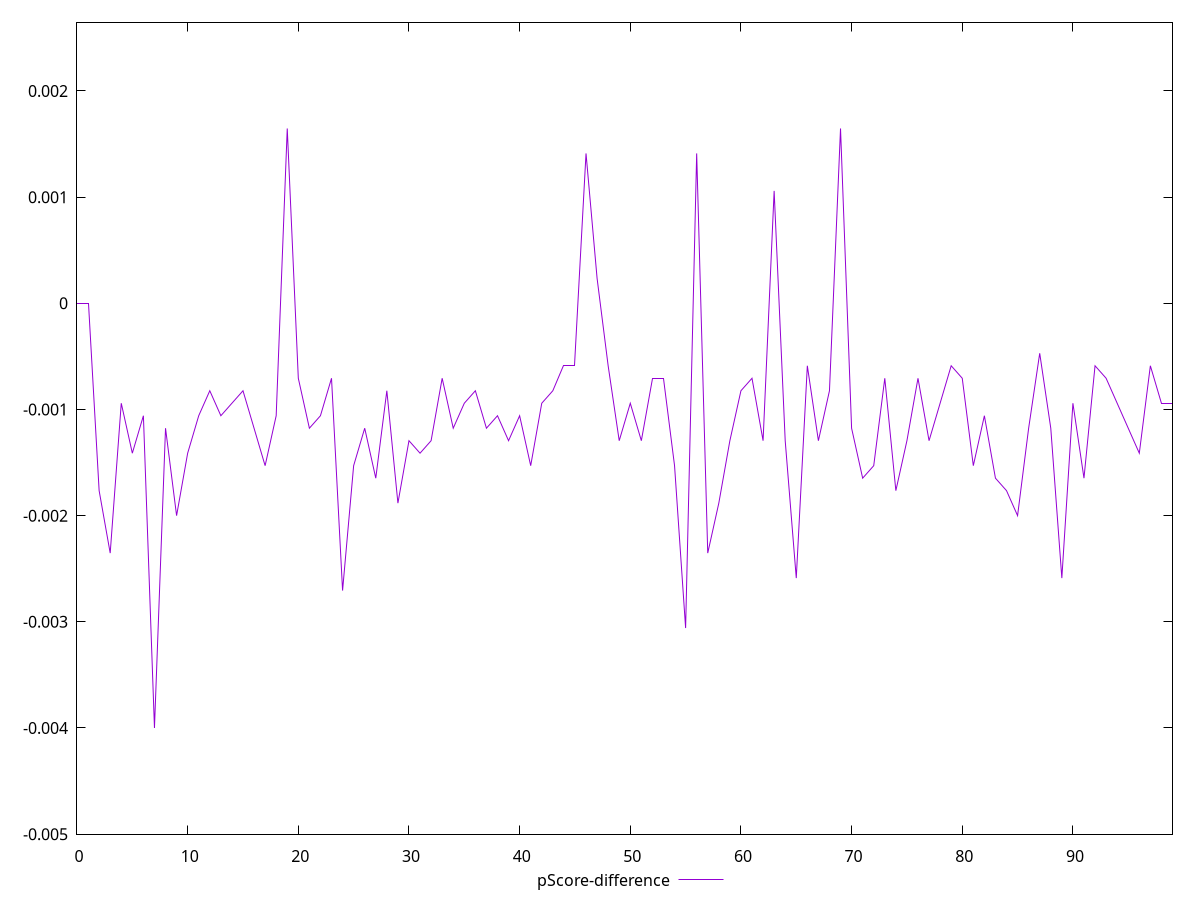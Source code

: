 reset

$pScoreDifference <<EOF
0 0
1 0
2 -0.001764705882352946
3 -0.002352941176470613
4 -0.0009411764705882231
5 -0.0014117647058823346
6 -0.0010588235294117787
7 -0.0040000000000000036
8 -0.0011764705882352788
9 -0.0020000000000000018
10 -0.0014117647058823346
11 -0.0010588235294117787
12 -0.0008235294117647229
13 -0.0010588235294117787
14 -0.0009411764705882231
15 -0.0008235294117647229
16 -0.0011764705882352788
17 -0.0015294117647058902
18 -0.0010588235294117787
19 0.0016470588235294459
20 -0.0007058823529411673
21 -0.0011764705882352788
22 -0.0010588235294117787
23 -0.0007058823529411673
24 -0.002705882352941169
25 -0.0015294117647058902
26 -0.0011764705882352788
27 -0.0016470588235293904
28 -0.0008235294117647229
29 -0.0018823529411764461
30 -0.0012941176470588345
31 -0.0014117647058823346
32 -0.0012941176470588345
33 -0.0007058823529411673
34 -0.0011764705882352788
35 -0.0009411764705882231
36 -0.0008235294117647229
37 -0.0011764705882352788
38 -0.0010588235294117787
39 -0.0012941176470588345
40 -0.0010588235294117787
41 -0.0015294117647058902
42 -0.0009411764705882231
43 -0.0008235294117647229
44 -0.0005882352941176672
45 -0.0005882352941176672
46 0.0014117647058823901
47 0.00023529411764705577
48 -0.0005882352941176672
49 -0.0012941176470588345
50 -0.0009411764705882231
51 -0.0012941176470588345
52 -0.0007058823529411673
53 -0.0007058823529411673
54 -0.0015294117647058902
55 -0.0030588235294117805
56 0.0014117647058823901
57 -0.002352941176470613
58 -0.0018823529411764461
59 -0.0012941176470588345
60 -0.0008235294117647229
61 -0.0007058823529411673
62 -0.0012941176470588345
63 0.0010588235294117787
64 -0.0012941176470588345
65 -0.002588235294117669
66 -0.0005882352941176672
67 -0.0012941176470588345
68 -0.0008235294117647229
69 0.0016470588235294459
70 -0.0011764705882352788
71 -0.0016470588235293904
72 -0.0015294117647058902
73 -0.0007058823529411673
74 -0.001764705882352946
75 -0.0012941176470588345
76 -0.0007058823529411673
77 -0.0012941176470588345
78 -0.0009411764705882231
79 -0.0005882352941176672
80 -0.0007058823529411673
81 -0.0015294117647058902
82 -0.0010588235294117787
83 -0.0016470588235293904
84 -0.001764705882352946
85 -0.0020000000000000018
86 -0.0011764705882352788
87 -0.00047058823529411153
88 -0.0011764705882352788
89 -0.002588235294117669
90 -0.0009411764705882231
91 -0.0016470588235293904
92 -0.0005882352941176672
93 -0.0007058823529411673
94 -0.0009411764705882231
95 -0.0011764705882352788
96 -0.0014117647058823346
97 -0.0005882352941176672
98 -0.0009411764705882231
99 -0.0009411764705882231
EOF

set key outside below
set xrange [0:99]
set yrange [-0.005000000000000004:0.002647058823529446]
set trange [-0.005000000000000004:0.002647058823529446]
set terminal svg size 640, 500 enhanced background rgb 'white'
set output "report_00017_2021-02-10T15-08-03.406Z/uses-rel-preload/samples/pages+cached+noadtech/pScore-difference/values.svg"

plot $pScoreDifference title "pScore-difference" with line

reset
